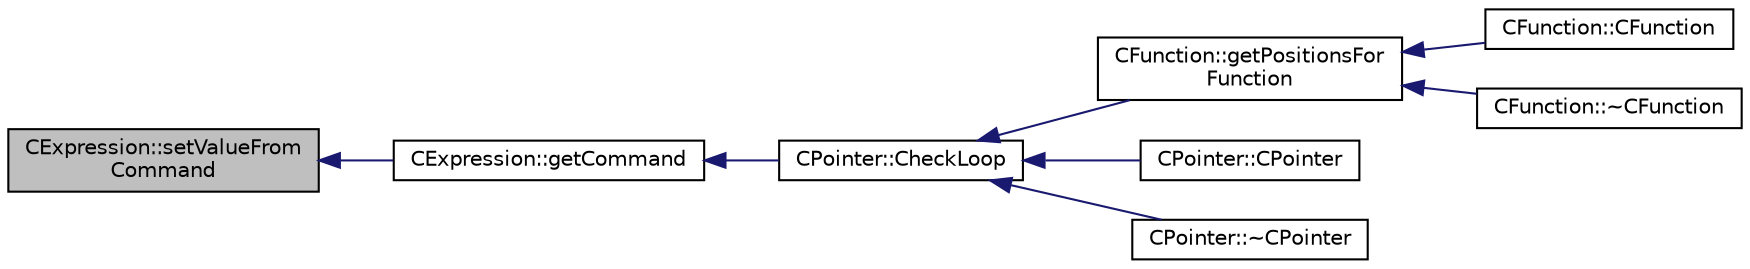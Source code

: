 digraph "CExpression::setValueFromCommand"
{
  edge [fontname="Helvetica",fontsize="10",labelfontname="Helvetica",labelfontsize="10"];
  node [fontname="Helvetica",fontsize="10",shape=record];
  rankdir="LR";
  Node1 [label="CExpression::setValueFrom\lCommand",height=0.2,width=0.4,color="black", fillcolor="grey75", style="filled", fontcolor="black"];
  Node1 -> Node2 [dir="back",color="midnightblue",fontsize="10",style="solid",fontname="Helvetica"];
  Node2 [label="CExpression::getCommand",height=0.2,width=0.4,color="black", fillcolor="white", style="filled",URL="$classCExpression.html#a0af6c8b2aff6fd9967ff0105f17cb666"];
  Node2 -> Node3 [dir="back",color="midnightblue",fontsize="10",style="solid",fontname="Helvetica"];
  Node3 [label="CPointer::CheckLoop",height=0.2,width=0.4,color="black", fillcolor="white", style="filled",URL="$classCPointer.html#a840d1c1bb985accb3e5d3bcc51c19aef"];
  Node3 -> Node4 [dir="back",color="midnightblue",fontsize="10",style="solid",fontname="Helvetica"];
  Node4 [label="CFunction::getPositionsFor\lFunction",height=0.2,width=0.4,color="black", fillcolor="white", style="filled",URL="$classCFunction.html#a6221a461183979abcd9c8e64b039e7a1"];
  Node4 -> Node5 [dir="back",color="midnightblue",fontsize="10",style="solid",fontname="Helvetica"];
  Node5 [label="CFunction::CFunction",height=0.2,width=0.4,color="black", fillcolor="white", style="filled",URL="$classCFunction.html#a13a7dfd477b00be3499c1dd1644fc072"];
  Node4 -> Node6 [dir="back",color="midnightblue",fontsize="10",style="solid",fontname="Helvetica"];
  Node6 [label="CFunction::~CFunction",height=0.2,width=0.4,color="black", fillcolor="white", style="filled",URL="$classCFunction.html#a05548ce113bdb82439cc315c58cc93f7"];
  Node3 -> Node7 [dir="back",color="midnightblue",fontsize="10",style="solid",fontname="Helvetica"];
  Node7 [label="CPointer::CPointer",height=0.2,width=0.4,color="black", fillcolor="white", style="filled",URL="$classCPointer.html#a2bde64a7692e2e03e67054d51d0fc94e"];
  Node3 -> Node8 [dir="back",color="midnightblue",fontsize="10",style="solid",fontname="Helvetica"];
  Node8 [label="CPointer::~CPointer",height=0.2,width=0.4,color="black", fillcolor="white", style="filled",URL="$classCPointer.html#a2c78aa0ce894318ae615511b1bec8869"];
}
